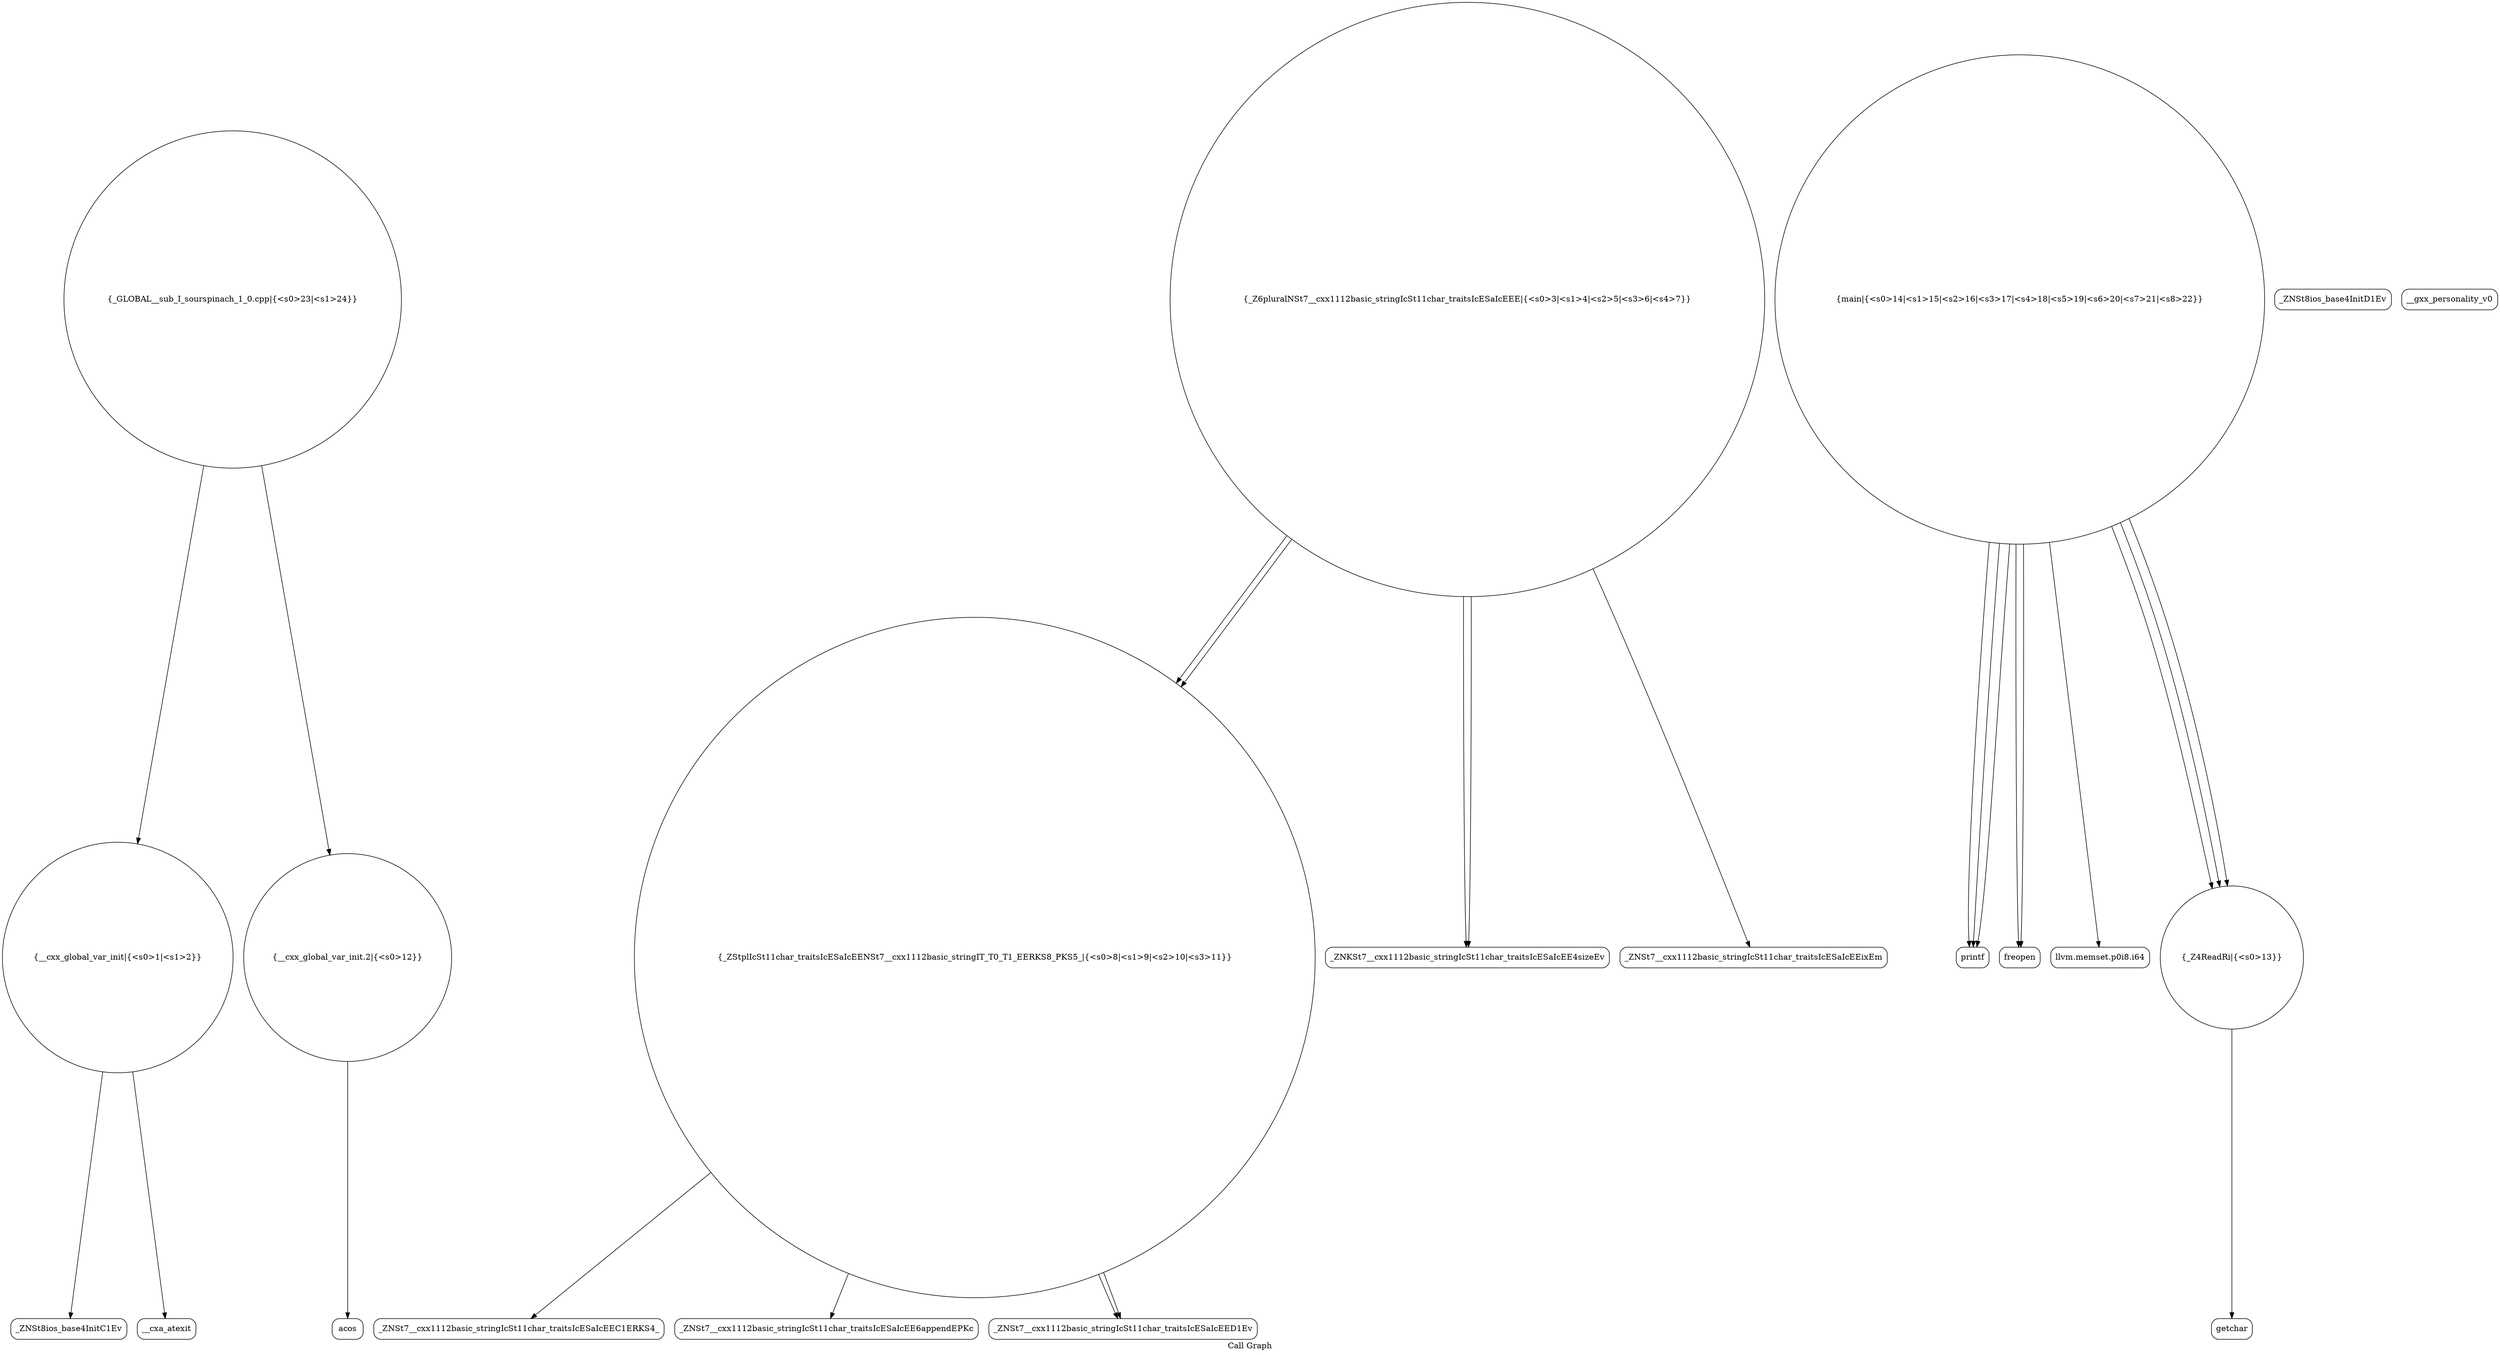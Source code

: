 digraph "Call Graph" {
	label="Call Graph";

	Node0x5611e7399df0 [shape=record,shape=circle,label="{__cxx_global_var_init|{<s0>1|<s1>2}}"];
	Node0x5611e7399df0:s0 -> Node0x5611e739a280[color=black];
	Node0x5611e7399df0:s1 -> Node0x5611e739a380[color=black];
	Node0x5611e739a580 [shape=record,shape=circle,label="{_ZStplIcSt11char_traitsIcESaIcEENSt7__cxx1112basic_stringIT_T0_T1_EERKS8_PKS5_|{<s0>8|<s1>9|<s2>10|<s3>11}}"];
	Node0x5611e739a580:s0 -> Node0x5611e739aa00[color=black];
	Node0x5611e739a580:s1 -> Node0x5611e739aa80[color=black];
	Node0x5611e739a580:s2 -> Node0x5611e739ab80[color=black];
	Node0x5611e739a580:s3 -> Node0x5611e739ab80[color=black];
	Node0x5611e739a900 [shape=record,shape=Mrecord,label="{printf}"];
	Node0x5611e739a300 [shape=record,shape=Mrecord,label="{_ZNSt8ios_base4InitD1Ev}"];
	Node0x5611e739a680 [shape=record,shape=Mrecord,label="{acos}"];
	Node0x5611e739aa00 [shape=record,shape=Mrecord,label="{_ZNSt7__cxx1112basic_stringIcSt11char_traitsIcESaIcEEC1ERKS4_}"];
	Node0x5611e739a400 [shape=record,shape=circle,label="{_Z6pluralNSt7__cxx1112basic_stringIcSt11char_traitsIcESaIcEEE|{<s0>3|<s1>4|<s2>5|<s3>6|<s4>7}}"];
	Node0x5611e739a400:s0 -> Node0x5611e739a480[color=black];
	Node0x5611e739a400:s1 -> Node0x5611e739a480[color=black];
	Node0x5611e739a400:s2 -> Node0x5611e739a500[color=black];
	Node0x5611e739a400:s3 -> Node0x5611e739a580[color=black];
	Node0x5611e739a400:s4 -> Node0x5611e739a580[color=black];
	Node0x5611e739a780 [shape=record,shape=Mrecord,label="{getchar}"];
	Node0x5611e739ab00 [shape=record,shape=Mrecord,label="{__gxx_personality_v0}"];
	Node0x5611e739a500 [shape=record,shape=Mrecord,label="{_ZNSt7__cxx1112basic_stringIcSt11char_traitsIcESaIcEEixEm}"];
	Node0x5611e739a880 [shape=record,shape=Mrecord,label="{freopen}"];
	Node0x5611e739ac00 [shape=record,shape=circle,label="{_GLOBAL__sub_I_sourspinach_1_0.cpp|{<s0>23|<s1>24}}"];
	Node0x5611e739ac00:s0 -> Node0x5611e7399df0[color=black];
	Node0x5611e739ac00:s1 -> Node0x5611e739a600[color=black];
	Node0x5611e739a280 [shape=record,shape=Mrecord,label="{_ZNSt8ios_base4InitC1Ev}"];
	Node0x5611e739a600 [shape=record,shape=circle,label="{__cxx_global_var_init.2|{<s0>12}}"];
	Node0x5611e739a600:s0 -> Node0x5611e739a680[color=black];
	Node0x5611e739a980 [shape=record,shape=Mrecord,label="{llvm.memset.p0i8.i64}"];
	Node0x5611e739a380 [shape=record,shape=Mrecord,label="{__cxa_atexit}"];
	Node0x5611e739a700 [shape=record,shape=circle,label="{_Z4ReadRi|{<s0>13}}"];
	Node0x5611e739a700:s0 -> Node0x5611e739a780[color=black];
	Node0x5611e739aa80 [shape=record,shape=Mrecord,label="{_ZNSt7__cxx1112basic_stringIcSt11char_traitsIcESaIcEE6appendEPKc}"];
	Node0x5611e739a480 [shape=record,shape=Mrecord,label="{_ZNKSt7__cxx1112basic_stringIcSt11char_traitsIcESaIcEE4sizeEv}"];
	Node0x5611e739a800 [shape=record,shape=circle,label="{main|{<s0>14|<s1>15|<s2>16|<s3>17|<s4>18|<s5>19|<s6>20|<s7>21|<s8>22}}"];
	Node0x5611e739a800:s0 -> Node0x5611e739a880[color=black];
	Node0x5611e739a800:s1 -> Node0x5611e739a880[color=black];
	Node0x5611e739a800:s2 -> Node0x5611e739a700[color=black];
	Node0x5611e739a800:s3 -> Node0x5611e739a900[color=black];
	Node0x5611e739a800:s4 -> Node0x5611e739a700[color=black];
	Node0x5611e739a800:s5 -> Node0x5611e739a980[color=black];
	Node0x5611e739a800:s6 -> Node0x5611e739a700[color=black];
	Node0x5611e739a800:s7 -> Node0x5611e739a900[color=black];
	Node0x5611e739a800:s8 -> Node0x5611e739a900[color=black];
	Node0x5611e739ab80 [shape=record,shape=Mrecord,label="{_ZNSt7__cxx1112basic_stringIcSt11char_traitsIcESaIcEED1Ev}"];
}
